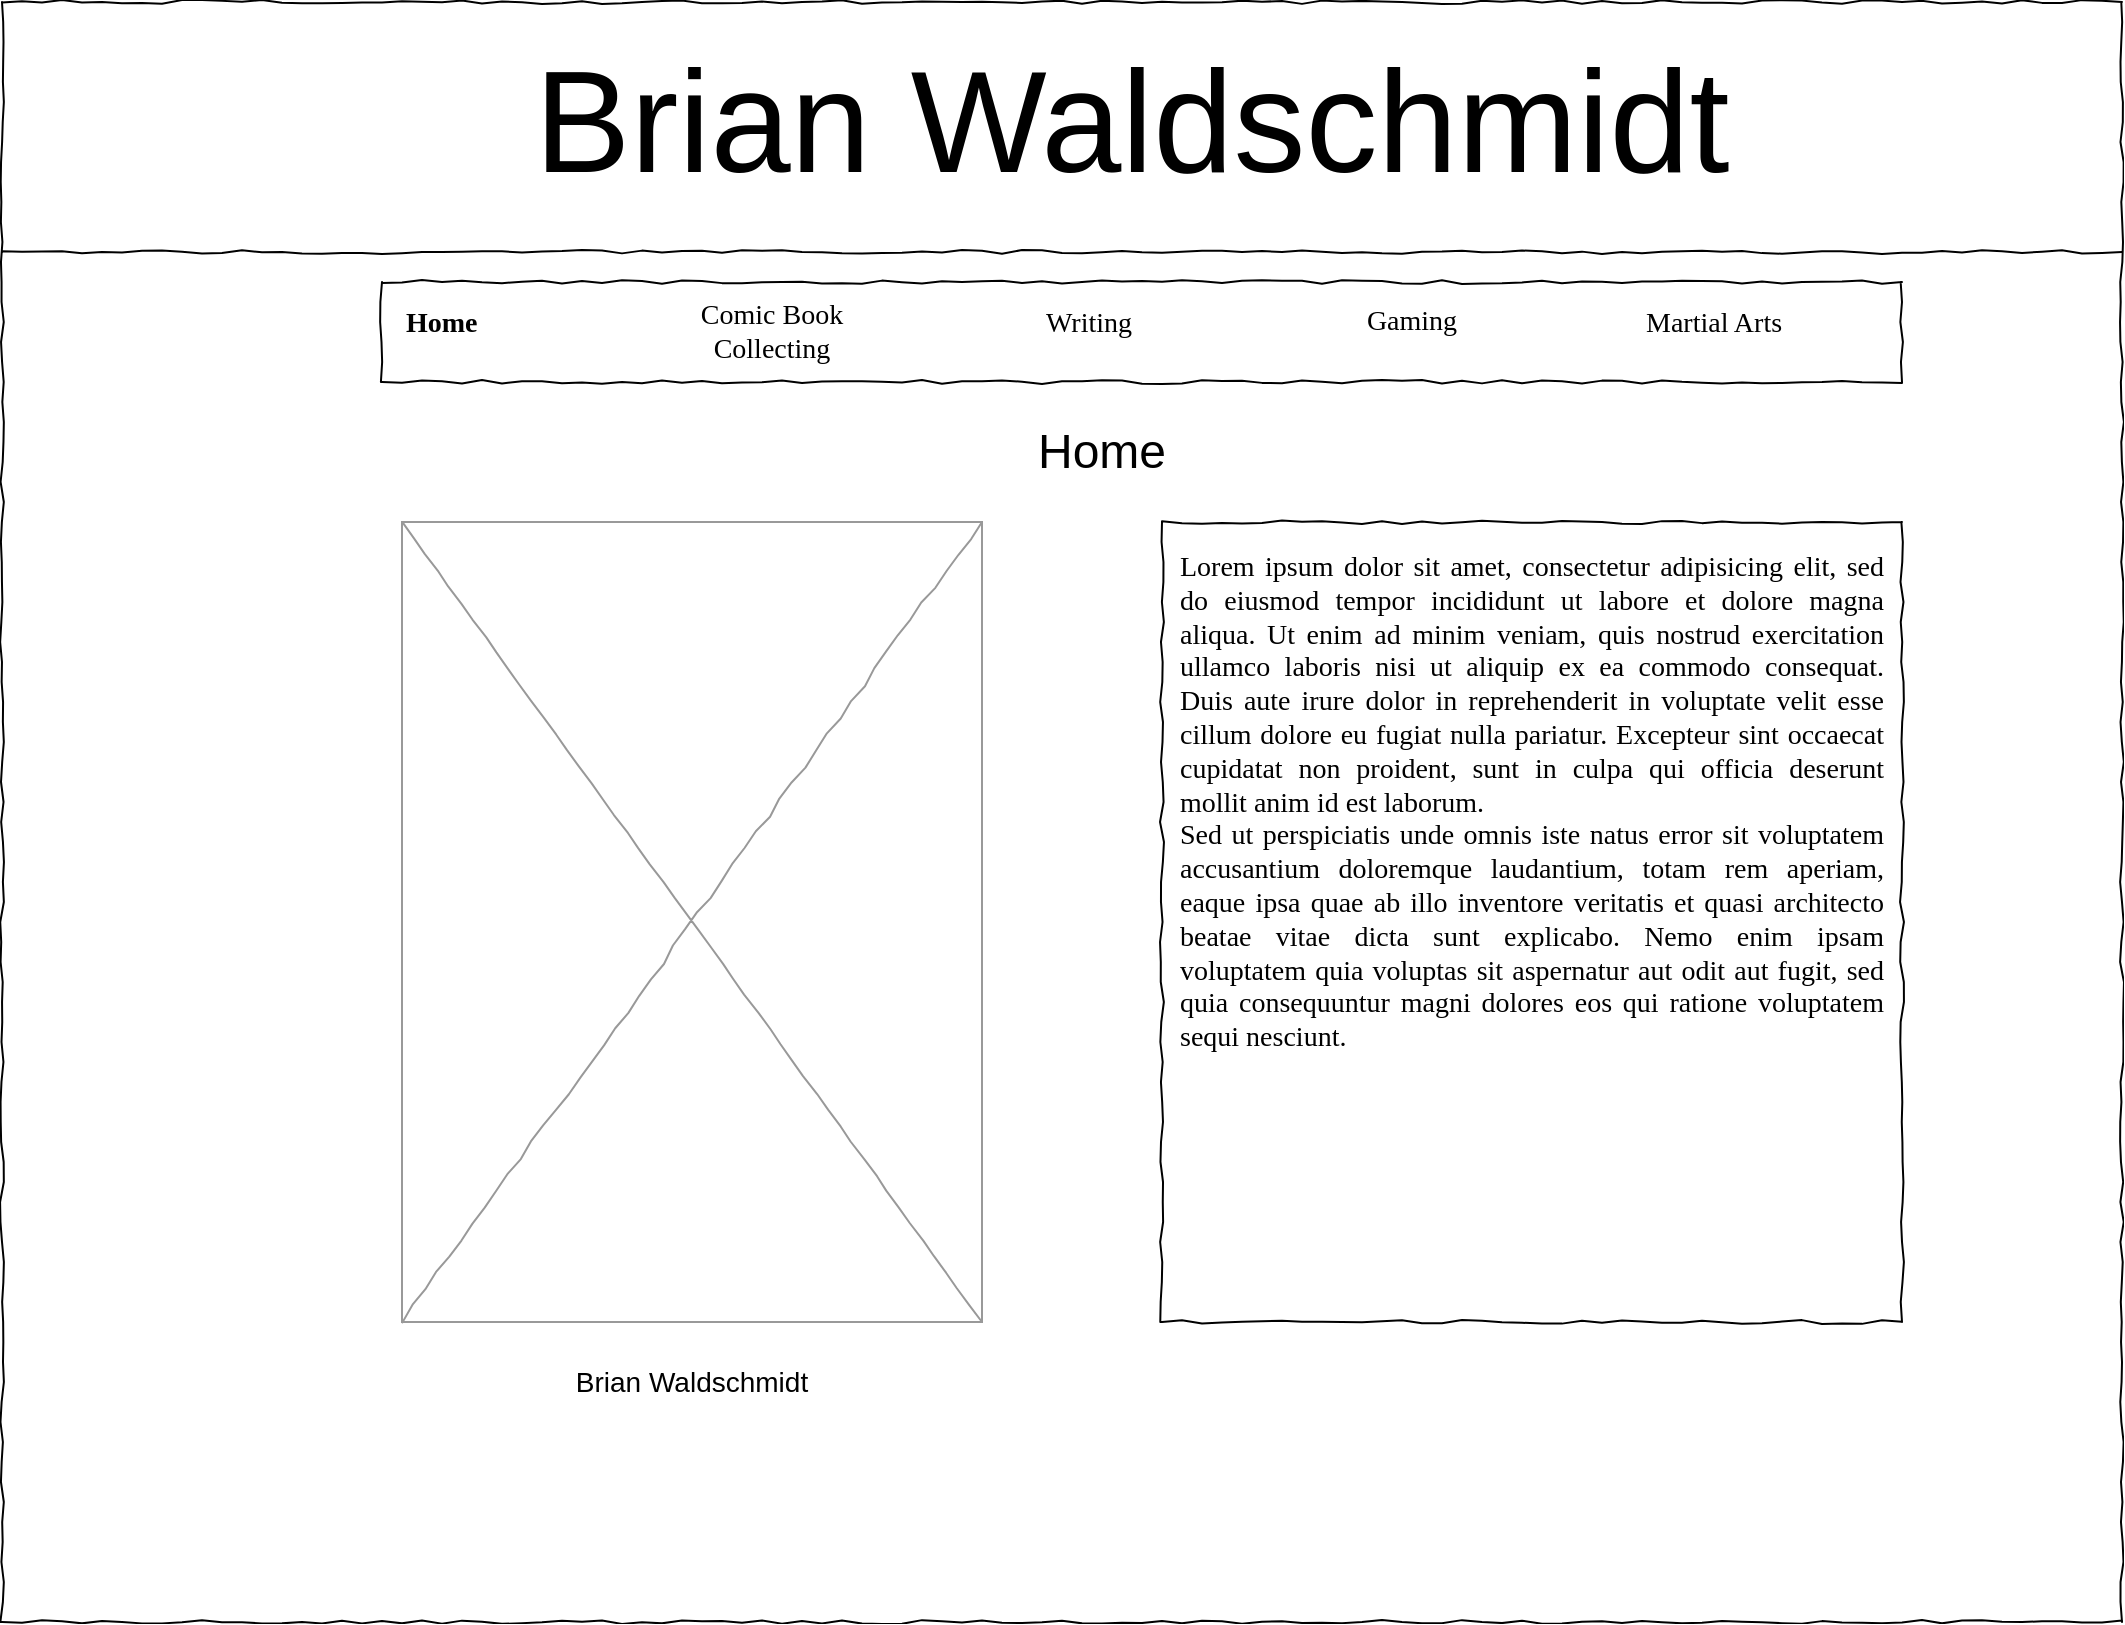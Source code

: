 <mxfile version="24.0.2" type="device" pages="5">
  <diagram name="Home" id="03018318-947c-dd8e-b7a3-06fadd420f32">
    <mxGraphModel dx="1647" dy="839" grid="1" gridSize="10" guides="1" tooltips="1" connect="1" arrows="1" fold="1" page="1" pageScale="1" pageWidth="1100" pageHeight="850" background="none" math="0" shadow="0">
      <root>
        <mxCell id="0" />
        <mxCell id="1" parent="0" />
        <mxCell id="677b7b8949515195-1" value="" style="whiteSpace=wrap;html=1;rounded=0;shadow=0;labelBackgroundColor=none;strokeColor=#000000;strokeWidth=1;fillColor=none;fontFamily=Verdana;fontSize=12;fontColor=#000000;align=center;comic=1;" parent="1" vertex="1">
          <mxGeometry x="20" y="20" width="1060" height="810" as="geometry" />
        </mxCell>
        <mxCell id="677b7b8949515195-9" value="" style="line;strokeWidth=1;html=1;rounded=0;shadow=0;labelBackgroundColor=none;fillColor=none;fontFamily=Verdana;fontSize=14;fontColor=#000000;align=center;comic=1;" parent="1" vertex="1">
          <mxGeometry x="20" y="140" width="1060" height="10" as="geometry" />
        </mxCell>
        <mxCell id="677b7b8949515195-10" value="" style="whiteSpace=wrap;html=1;rounded=0;shadow=0;labelBackgroundColor=none;strokeWidth=1;fillColor=none;fontFamily=Verdana;fontSize=12;align=center;comic=1;" parent="1" vertex="1">
          <mxGeometry x="210" y="160" width="760" height="50" as="geometry" />
        </mxCell>
        <mxCell id="677b7b8949515195-11" value="&lt;b&gt;Home&lt;/b&gt;" style="text;html=1;points=[];align=left;verticalAlign=top;spacingTop=-4;fontSize=14;fontFamily=Verdana" parent="1" vertex="1">
          <mxGeometry x="220" y="170" width="50" height="20" as="geometry" />
        </mxCell>
        <mxCell id="677b7b8949515195-12" value="Writing" style="text;html=1;points=[];align=left;verticalAlign=top;spacingTop=-4;fontSize=14;fontFamily=Verdana" parent="1" vertex="1">
          <mxGeometry x="540" y="170" width="60" height="20" as="geometry" />
        </mxCell>
        <mxCell id="677b7b8949515195-13" value="Martial Arts&lt;div&gt;&lt;br&gt;&lt;/div&gt;" style="text;html=1;points=[];align=left;verticalAlign=top;spacingTop=-4;fontSize=14;fontFamily=Verdana" parent="1" vertex="1">
          <mxGeometry x="840" y="170" width="90" height="20" as="geometry" />
        </mxCell>
        <mxCell id="677b7b8949515195-15" value="&lt;div style=&quot;text-align: justify; font-size: 14px;&quot;&gt;&lt;font style=&quot;font-size: 14px;&quot;&gt;Lorem ipsum dolor sit amet, consectetur adipisicing elit, sed do eiusmod tempor incididunt ut labore et dolore magna aliqua. Ut enim ad minim veniam, quis nostrud exercitation ullamco laboris nisi ut aliquip ex ea commodo consequat. Duis aute irure dolor in reprehenderit in voluptate velit esse cillum dolore eu fugiat nulla pariatur. Excepteur sint occaecat cupidatat non proident, sunt in culpa qui officia deserunt mollit anim id est laborum.&lt;/font&gt;&lt;/div&gt;&lt;div style=&quot;text-align: justify; font-size: 14px;&quot;&gt;&lt;font style=&quot;font-size: 14px;&quot;&gt;Sed ut perspiciatis unde omnis iste natus error sit voluptatem accusantium doloremque laudantium, totam rem aperiam, eaque ipsa quae ab illo inventore veritatis et quasi architecto beatae vitae dicta sunt explicabo. Nemo enim ipsam voluptatem quia voluptas sit aspernatur aut odit aut fugit, sed quia consequuntur magni dolores eos qui ratione voluptatem sequi nesciunt.&amp;nbsp;&lt;/font&gt;&lt;/div&gt;" style="whiteSpace=wrap;html=1;rounded=0;shadow=0;labelBackgroundColor=none;strokeWidth=1;fillColor=none;fontFamily=Verdana;fontSize=12;align=center;verticalAlign=top;spacing=10;comic=1;" parent="1" vertex="1">
          <mxGeometry x="600" y="280" width="370" height="400" as="geometry" />
        </mxCell>
        <mxCell id="677b7b8949515195-16" value="" style="verticalLabelPosition=bottom;shadow=0;dashed=0;align=center;html=1;verticalAlign=top;strokeWidth=1;shape=mxgraph.mockup.graphics.simpleIcon;strokeColor=#999999;rounded=0;labelBackgroundColor=none;fontFamily=Verdana;fontSize=14;fontColor=#000000;comic=1;" parent="1" vertex="1">
          <mxGeometry x="220" y="280" width="290" height="400" as="geometry" />
        </mxCell>
        <mxCell id="pyFr2UeMgyqTiAOaiK7u-1" value="&lt;font style=&quot;font-size: 72px;&quot;&gt;Brian Waldschmidt&lt;/font&gt;" style="text;strokeColor=none;align=center;fillColor=none;html=1;verticalAlign=middle;whiteSpace=wrap;rounded=0;" vertex="1" parent="1">
          <mxGeometry x="230" y="20" width="710" height="120" as="geometry" />
        </mxCell>
        <mxCell id="pyFr2UeMgyqTiAOaiK7u-2" value="&lt;font style=&quot;font-size: 14px;&quot; face=&quot;Verdana&quot;&gt;Comic Book Collecting&lt;/font&gt;" style="text;strokeColor=none;align=center;fillColor=none;html=1;verticalAlign=middle;whiteSpace=wrap;rounded=0;" vertex="1" parent="1">
          <mxGeometry x="360" y="160" width="90" height="50" as="geometry" />
        </mxCell>
        <mxCell id="pyFr2UeMgyqTiAOaiK7u-3" value="&lt;font style=&quot;font-size: 14px;&quot; face=&quot;Verdana&quot;&gt;Gaming&lt;/font&gt;" style="text;strokeColor=none;align=center;fillColor=none;html=1;verticalAlign=middle;whiteSpace=wrap;rounded=0;" vertex="1" parent="1">
          <mxGeometry x="690" y="165" width="70" height="30" as="geometry" />
        </mxCell>
        <mxCell id="pyFr2UeMgyqTiAOaiK7u-4" value="&lt;font style=&quot;font-size: 14px;&quot;&gt;Brian Waldschmidt&lt;/font&gt;" style="text;strokeColor=none;align=center;fillColor=none;html=1;verticalAlign=middle;whiteSpace=wrap;rounded=0;" vertex="1" parent="1">
          <mxGeometry x="290" y="690" width="150" height="40" as="geometry" />
        </mxCell>
        <mxCell id="pyFr2UeMgyqTiAOaiK7u-5" value="&lt;font style=&quot;font-size: 24px;&quot;&gt;Home&lt;/font&gt;" style="text;strokeColor=none;align=center;fillColor=none;html=1;verticalAlign=middle;whiteSpace=wrap;rounded=0;" vertex="1" parent="1">
          <mxGeometry x="530" y="220" width="80" height="50" as="geometry" />
        </mxCell>
      </root>
    </mxGraphModel>
  </diagram>
  <diagram name="Comic Book Collecting" id="ad4dRYyMAiufYhopI2sX">
    <mxGraphModel dx="1647" dy="839" grid="1" gridSize="10" guides="1" tooltips="1" connect="1" arrows="1" fold="1" page="1" pageScale="1" pageWidth="1100" pageHeight="850" background="none" math="0" shadow="0">
      <root>
        <mxCell id="40k8S1abNJBGJsDosZKE-0" />
        <mxCell id="40k8S1abNJBGJsDosZKE-1" parent="40k8S1abNJBGJsDosZKE-0" />
        <mxCell id="40k8S1abNJBGJsDosZKE-2" value="" style="whiteSpace=wrap;html=1;rounded=0;shadow=0;labelBackgroundColor=none;strokeColor=#000000;strokeWidth=1;fillColor=none;fontFamily=Verdana;fontSize=12;fontColor=#000000;align=center;comic=1;" vertex="1" parent="40k8S1abNJBGJsDosZKE-1">
          <mxGeometry x="20" y="20" width="1060" height="830" as="geometry" />
        </mxCell>
        <mxCell id="40k8S1abNJBGJsDosZKE-3" value="" style="line;strokeWidth=1;html=1;rounded=0;shadow=0;labelBackgroundColor=none;fillColor=none;fontFamily=Verdana;fontSize=14;fontColor=#000000;align=center;comic=1;" vertex="1" parent="40k8S1abNJBGJsDosZKE-1">
          <mxGeometry x="20" y="140" width="1060" height="10" as="geometry" />
        </mxCell>
        <mxCell id="40k8S1abNJBGJsDosZKE-4" value="" style="whiteSpace=wrap;html=1;rounded=0;shadow=0;labelBackgroundColor=none;strokeWidth=1;fillColor=none;fontFamily=Verdana;fontSize=12;align=center;comic=1;" vertex="1" parent="40k8S1abNJBGJsDosZKE-1">
          <mxGeometry x="210" y="160" width="760" height="50" as="geometry" />
        </mxCell>
        <mxCell id="40k8S1abNJBGJsDosZKE-5" value="Home" style="text;html=1;points=[];align=left;verticalAlign=top;spacingTop=-4;fontSize=14;fontFamily=Verdana" vertex="1" parent="40k8S1abNJBGJsDosZKE-1">
          <mxGeometry x="220" y="170" width="50" height="20" as="geometry" />
        </mxCell>
        <mxCell id="40k8S1abNJBGJsDosZKE-6" value="Writing" style="text;html=1;points=[];align=left;verticalAlign=top;spacingTop=-4;fontSize=14;fontFamily=Verdana" vertex="1" parent="40k8S1abNJBGJsDosZKE-1">
          <mxGeometry x="540" y="170" width="60" height="20" as="geometry" />
        </mxCell>
        <mxCell id="40k8S1abNJBGJsDosZKE-7" value="Martial Arts&lt;div&gt;&lt;br&gt;&lt;/div&gt;" style="text;html=1;points=[];align=left;verticalAlign=top;spacingTop=-4;fontSize=14;fontFamily=Verdana" vertex="1" parent="40k8S1abNJBGJsDosZKE-1">
          <mxGeometry x="840" y="170" width="90" height="20" as="geometry" />
        </mxCell>
        <mxCell id="40k8S1abNJBGJsDosZKE-10" value="&lt;font style=&quot;font-size: 72px;&quot;&gt;Brian Waldschmidt&lt;/font&gt;" style="text;strokeColor=none;align=center;fillColor=none;html=1;verticalAlign=middle;whiteSpace=wrap;rounded=0;" vertex="1" parent="40k8S1abNJBGJsDosZKE-1">
          <mxGeometry x="230" y="20" width="710" height="120" as="geometry" />
        </mxCell>
        <mxCell id="40k8S1abNJBGJsDosZKE-11" value="&lt;font style=&quot;font-size: 14px;&quot; face=&quot;Verdana&quot;&gt;&lt;b&gt;Comic Book Collecting&lt;/b&gt;&lt;/font&gt;" style="text;strokeColor=none;align=center;fillColor=none;html=1;verticalAlign=middle;whiteSpace=wrap;rounded=0;" vertex="1" parent="40k8S1abNJBGJsDosZKE-1">
          <mxGeometry x="350" y="160" width="120" height="50" as="geometry" />
        </mxCell>
        <mxCell id="40k8S1abNJBGJsDosZKE-12" value="&lt;font style=&quot;font-size: 14px;&quot; face=&quot;Verdana&quot;&gt;Gaming&lt;/font&gt;" style="text;strokeColor=none;align=center;fillColor=none;html=1;verticalAlign=middle;whiteSpace=wrap;rounded=0;" vertex="1" parent="40k8S1abNJBGJsDosZKE-1">
          <mxGeometry x="690" y="165" width="70" height="30" as="geometry" />
        </mxCell>
        <mxCell id="40k8S1abNJBGJsDosZKE-14" value="&lt;font style=&quot;font-size: 24px;&quot;&gt;Comic Book Collecting&lt;/font&gt;" style="text;strokeColor=none;align=center;fillColor=none;html=1;verticalAlign=middle;whiteSpace=wrap;rounded=0;" vertex="1" parent="40k8S1abNJBGJsDosZKE-1">
          <mxGeometry x="450" y="220" width="280" height="50" as="geometry" />
        </mxCell>
        <mxCell id="MWcLWMp6DiiHKgKiS6Qi-0" value="" style="verticalLabelPosition=bottom;shadow=0;dashed=0;align=center;html=1;verticalAlign=top;strokeWidth=1;shape=mxgraph.mockup.graphics.simpleIcon;strokeColor=#999999;rounded=0;labelBackgroundColor=none;fontFamily=Verdana;fontSize=14;fontColor=#000000;comic=1;" vertex="1" parent="40k8S1abNJBGJsDosZKE-1">
          <mxGeometry x="220" y="650" width="335" height="185" as="geometry" />
        </mxCell>
        <mxCell id="MWcLWMp6DiiHKgKiS6Qi-1" value="" style="verticalLabelPosition=bottom;shadow=0;dashed=0;align=center;html=1;verticalAlign=top;strokeWidth=1;shape=mxgraph.mockup.graphics.simpleIcon;strokeColor=#999999;rounded=0;labelBackgroundColor=none;fontFamily=Verdana;fontSize=14;fontColor=#000000;comic=1;" vertex="1" parent="40k8S1abNJBGJsDosZKE-1">
          <mxGeometry x="635" y="460" width="335" height="185" as="geometry" />
        </mxCell>
        <mxCell id="MWcLWMp6DiiHKgKiS6Qi-2" value="" style="verticalLabelPosition=bottom;shadow=0;dashed=0;align=center;html=1;verticalAlign=top;strokeWidth=1;shape=mxgraph.mockup.graphics.simpleIcon;strokeColor=#999999;rounded=0;labelBackgroundColor=none;fontFamily=Verdana;fontSize=14;fontColor=#000000;comic=1;" vertex="1" parent="40k8S1abNJBGJsDosZKE-1">
          <mxGeometry x="220" y="270" width="335" height="185" as="geometry" />
        </mxCell>
        <mxCell id="izlfNfdJG_3G9Pno8Wa8-2" value="Lorem ipsum dolor sit amet, consectetur adipisicing elit, sed do eiusmod tempor incididunt ut labore et dolore magna aliqua. Ut enim ad minim veniam, quis nostrud exercitation ullamco laboris nisi ut aliquip ex ea commodo consequat. Duis aute irure dolor in reprehenderit in voluptate velit esse cillum dolore eu fugiat nulla pariatur. Excepteur sint occaecat cupidatat non proident, sunt in culpa qui officia deserunt mollit anim id est laborum.&lt;br&gt;Sed ut perspiciatis unde omnis iste natus error sit voluptatem accusantium doloremque laudantium, totam rem aperiam, eaque ipsa quae ab illo inventore veritatis et quasi architecto beatae vitae dicta sunt explicabo. Nemo enim ipsam voluptatem quia voluptas sit aspernatur aut odit aut fugit, sed quia consequuntur magni dolores eos qui ratione voluptatem sequi&amp;nbsp;" style="text;spacingTop=-5;whiteSpace=wrap;html=1;align=left;fontSize=12;fontFamily=Helvetica;fillColor=none;strokeColor=none;" vertex="1" parent="40k8S1abNJBGJsDosZKE-1">
          <mxGeometry x="582.5" y="270" width="405" height="175" as="geometry" />
        </mxCell>
        <mxCell id="vDQtRkdWx00R-bYCuXyh-0" value="Lorem ipsum dolor sit amet, consectetur adipisicing elit, sed do eiusmod tempor incididunt ut labore et dolore magna aliqua. Ut enim ad minim veniam, quis nostrud exercitation ullamco laboris nisi ut aliquip ex ea commodo consequat. Duis aute irure dolor in reprehenderit in voluptate velit esse cillum dolore eu fugiat nulla pariatur. Excepteur sint occaecat cupidatat non proident, sunt in culpa qui officia deserunt mollit anim id est laborum.&lt;br&gt;Sed ut perspiciatis unde omnis iste natus error sit voluptatem accusantium doloremque laudantium, totam rem aperiam, eaque ipsa quae ab illo inventore veritatis et quasi architecto beatae vitae dicta sunt explicabo. Nemo enim ipsam voluptatem quia voluptas sit aspernatur aut odit aut fugit, sed quia consequuntur magni dolores eos qui ratione voluptatem sequi&amp;nbsp;" style="text;spacingTop=-5;whiteSpace=wrap;html=1;align=left;fontSize=12;fontFamily=Helvetica;fillColor=none;strokeColor=none;" vertex="1" parent="40k8S1abNJBGJsDosZKE-1">
          <mxGeometry x="582.5" y="655" width="405" height="175" as="geometry" />
        </mxCell>
        <mxCell id="vDQtRkdWx00R-bYCuXyh-1" value="Lorem ipsum dolor sit amet, consectetur adipisicing elit, sed do eiusmod tempor incididunt ut labore et dolore magna aliqua. Ut enim ad minim veniam, quis nostrud exercitation ullamco laboris nisi ut aliquip ex ea commodo consequat. Duis aute irure dolor in reprehenderit in voluptate velit esse cillum dolore eu fugiat nulla pariatur. Excepteur sint occaecat cupidatat non proident, sunt in culpa qui officia deserunt mollit anim id est laborum.&lt;br&gt;Sed ut perspiciatis unde omnis iste natus error sit voluptatem accusantium doloremque laudantium, totam rem aperiam, eaque ipsa quae ab illo inventore veritatis et quasi architecto beatae vitae dicta sunt explicabo. Nemo enim ipsam voluptatem quia voluptas sit aspernatur aut odit aut fugit, sed quia consequuntur magni dolores eos qui ratione voluptatem sequi&amp;nbsp;" style="text;spacingTop=-5;whiteSpace=wrap;html=1;align=left;fontSize=12;fontFamily=Helvetica;fillColor=none;strokeColor=none;" vertex="1" parent="40k8S1abNJBGJsDosZKE-1">
          <mxGeometry x="220" y="460" width="405" height="175" as="geometry" />
        </mxCell>
      </root>
    </mxGraphModel>
  </diagram>
  <diagram name="Writing" id="x83EzTUUtWckwJGLOEuo">
    <mxGraphModel dx="1647" dy="839" grid="1" gridSize="10" guides="1" tooltips="1" connect="1" arrows="1" fold="1" page="1" pageScale="1" pageWidth="1100" pageHeight="850" background="none" math="0" shadow="0">
      <root>
        <mxCell id="Zy4aOvu0js69eLm8PPWO-0" />
        <mxCell id="Zy4aOvu0js69eLm8PPWO-1" parent="Zy4aOvu0js69eLm8PPWO-0" />
        <mxCell id="Zy4aOvu0js69eLm8PPWO-2" value="" style="whiteSpace=wrap;html=1;rounded=0;shadow=0;labelBackgroundColor=none;strokeColor=#000000;strokeWidth=1;fillColor=none;fontFamily=Verdana;fontSize=12;fontColor=#000000;align=center;comic=1;" vertex="1" parent="Zy4aOvu0js69eLm8PPWO-1">
          <mxGeometry x="20" y="20" width="1060" height="760" as="geometry" />
        </mxCell>
        <mxCell id="Zy4aOvu0js69eLm8PPWO-3" value="" style="line;strokeWidth=1;html=1;rounded=0;shadow=0;labelBackgroundColor=none;fillColor=none;fontFamily=Verdana;fontSize=14;fontColor=#000000;align=center;comic=1;" vertex="1" parent="Zy4aOvu0js69eLm8PPWO-1">
          <mxGeometry x="20" y="140" width="1060" height="10" as="geometry" />
        </mxCell>
        <mxCell id="Zy4aOvu0js69eLm8PPWO-4" value="" style="whiteSpace=wrap;html=1;rounded=0;shadow=0;labelBackgroundColor=none;strokeWidth=1;fillColor=none;fontFamily=Verdana;fontSize=12;align=center;comic=1;" vertex="1" parent="Zy4aOvu0js69eLm8PPWO-1">
          <mxGeometry x="210" y="160" width="760" height="50" as="geometry" />
        </mxCell>
        <mxCell id="Zy4aOvu0js69eLm8PPWO-5" value="Home" style="text;html=1;points=[];align=left;verticalAlign=top;spacingTop=-4;fontSize=14;fontFamily=Verdana" vertex="1" parent="Zy4aOvu0js69eLm8PPWO-1">
          <mxGeometry x="220" y="170" width="50" height="20" as="geometry" />
        </mxCell>
        <mxCell id="Zy4aOvu0js69eLm8PPWO-6" value="&lt;b&gt;Writing&lt;/b&gt;" style="text;html=1;points=[];align=left;verticalAlign=top;spacingTop=-4;fontSize=14;fontFamily=Verdana" vertex="1" parent="Zy4aOvu0js69eLm8PPWO-1">
          <mxGeometry x="540" y="170" width="60" height="20" as="geometry" />
        </mxCell>
        <mxCell id="Zy4aOvu0js69eLm8PPWO-7" value="Martial Arts&lt;div&gt;&lt;br&gt;&lt;/div&gt;" style="text;html=1;points=[];align=left;verticalAlign=top;spacingTop=-4;fontSize=14;fontFamily=Verdana" vertex="1" parent="Zy4aOvu0js69eLm8PPWO-1">
          <mxGeometry x="840" y="170" width="90" height="20" as="geometry" />
        </mxCell>
        <mxCell id="Zy4aOvu0js69eLm8PPWO-9" value="" style="verticalLabelPosition=bottom;shadow=0;dashed=0;align=center;html=1;verticalAlign=top;strokeWidth=1;shape=mxgraph.mockup.graphics.simpleIcon;strokeColor=#999999;rounded=0;labelBackgroundColor=none;fontFamily=Verdana;fontSize=14;fontColor=#000000;comic=1;" vertex="1" parent="Zy4aOvu0js69eLm8PPWO-1">
          <mxGeometry x="30" y="280" width="330" height="220" as="geometry" />
        </mxCell>
        <mxCell id="Zy4aOvu0js69eLm8PPWO-10" value="&lt;font style=&quot;font-size: 72px;&quot;&gt;Brian Waldschmidt&lt;/font&gt;" style="text;strokeColor=none;align=center;fillColor=none;html=1;verticalAlign=middle;whiteSpace=wrap;rounded=0;" vertex="1" parent="Zy4aOvu0js69eLm8PPWO-1">
          <mxGeometry x="230" y="20" width="710" height="120" as="geometry" />
        </mxCell>
        <mxCell id="Zy4aOvu0js69eLm8PPWO-11" value="&lt;font style=&quot;font-size: 14px;&quot; face=&quot;Verdana&quot;&gt;Comic Book Collecting&lt;/font&gt;" style="text;strokeColor=none;align=center;fillColor=none;html=1;verticalAlign=middle;whiteSpace=wrap;rounded=0;" vertex="1" parent="Zy4aOvu0js69eLm8PPWO-1">
          <mxGeometry x="360" y="160" width="90" height="50" as="geometry" />
        </mxCell>
        <mxCell id="Zy4aOvu0js69eLm8PPWO-12" value="&lt;font style=&quot;font-size: 14px;&quot; face=&quot;Verdana&quot;&gt;Gaming&lt;/font&gt;" style="text;strokeColor=none;align=center;fillColor=none;html=1;verticalAlign=middle;whiteSpace=wrap;rounded=0;" vertex="1" parent="Zy4aOvu0js69eLm8PPWO-1">
          <mxGeometry x="690" y="165" width="70" height="30" as="geometry" />
        </mxCell>
        <mxCell id="Zy4aOvu0js69eLm8PPWO-14" value="&lt;font style=&quot;font-size: 24px;&quot;&gt;Writing&lt;/font&gt;" style="text;strokeColor=none;align=center;fillColor=none;html=1;verticalAlign=middle;whiteSpace=wrap;rounded=0;" vertex="1" parent="Zy4aOvu0js69eLm8PPWO-1">
          <mxGeometry x="530" y="220" width="80" height="50" as="geometry" />
        </mxCell>
        <mxCell id="RTPmF_sTouclVD4SNYOM-0" value="" style="verticalLabelPosition=bottom;shadow=0;dashed=0;align=center;html=1;verticalAlign=top;strokeWidth=1;shape=mxgraph.mockup.graphics.simpleIcon;strokeColor=#999999;rounded=0;labelBackgroundColor=none;fontFamily=Verdana;fontSize=14;fontColor=#000000;comic=1;" vertex="1" parent="Zy4aOvu0js69eLm8PPWO-1">
          <mxGeometry x="385" y="280" width="330" height="220" as="geometry" />
        </mxCell>
        <mxCell id="RTPmF_sTouclVD4SNYOM-1" value="" style="verticalLabelPosition=bottom;shadow=0;dashed=0;align=center;html=1;verticalAlign=top;strokeWidth=1;shape=mxgraph.mockup.graphics.simpleIcon;strokeColor=#999999;rounded=0;labelBackgroundColor=none;fontFamily=Verdana;fontSize=14;fontColor=#000000;comic=1;" vertex="1" parent="Zy4aOvu0js69eLm8PPWO-1">
          <mxGeometry x="740" y="280" width="330" height="220" as="geometry" />
        </mxCell>
        <mxCell id="RTPmF_sTouclVD4SNYOM-2" value="Lorem ipsum dolor sit amet, consectetur adipisicing elit, sed do eiusmod tempor incididunt ut labore et dolore magna aliqua. Ut enim ad minim veniam, quis nostrud exercitation ullamco laboris nisi ut aliquip ex ea commodo consequat. Duis aute irure dolor in reprehenderit in voluptate velit esse cillum dolore eu fugiat nulla pariatur. Excepteur sint occaecat cupidatat non proident, sunt in culpa qui officia deserunt mollit anim id est laborum.&lt;br&gt;Sed ut perspiciatis unde omnis iste natus error sit voluptatem accusantium doloremque laudantium, totam rem aperiam, eaque ipsa quae ab illo inventore veritatis et quasi architecto beatae vitae dicta sunt explicabo. Nemo enim ipsam voluptatem quia voluptas sit aspernatur aut odit aut fugit, sed quia consequuntur magni dolores eos qui ratione voluptatem sequi nesciunt. Neque porro quisquam est, qui dolorem ipsum quia dolor sit amet, consectetur, adipisci velit, sed quia non numquam eius modi tempora incidunt ut&amp;nbsp;" style="text;spacingTop=-5;whiteSpace=wrap;html=1;align=left;fontSize=12;fontFamily=Helvetica;fillColor=none;strokeColor=none;" vertex="1" parent="Zy4aOvu0js69eLm8PPWO-1">
          <mxGeometry x="30" y="520" width="330" height="250" as="geometry" />
        </mxCell>
        <mxCell id="RTPmF_sTouclVD4SNYOM-3" value="Lorem ipsum dolor sit amet, consectetur adipisicing elit, sed do eiusmod tempor incididunt ut labore et dolore magna aliqua. Ut enim ad minim veniam, quis nostrud exercitation ullamco laboris nisi ut aliquip ex ea commodo consequat. Duis aute irure dolor in reprehenderit in voluptate velit esse cillum dolore eu fugiat nulla pariatur. Excepteur sint occaecat cupidatat non proident, sunt in culpa qui officia deserunt mollit anim id est laborum.&lt;br&gt;Sed ut perspiciatis unde omnis iste natus error sit voluptatem accusantium doloremque laudantium, totam rem aperiam, eaque ipsa quae ab illo inventore veritatis et quasi architecto beatae vitae dicta sunt explicabo. Nemo enim ipsam voluptatem quia voluptas sit aspernatur aut odit aut fugit, sed quia consequuntur magni dolores eos qui ratione voluptatem sequi nesciunt. Neque porro quisquam est, qui dolorem ipsum quia dolor sit amet, consectetur, adipisci velit, sed quia non numquam eius modi tempora incidunt ut&amp;nbsp;" style="text;spacingTop=-5;whiteSpace=wrap;html=1;align=left;fontSize=12;fontFamily=Helvetica;fillColor=none;strokeColor=none;" vertex="1" parent="Zy4aOvu0js69eLm8PPWO-1">
          <mxGeometry x="740" y="520" width="330" height="250" as="geometry" />
        </mxCell>
        <mxCell id="RTPmF_sTouclVD4SNYOM-4" value="Lorem ipsum dolor sit amet, consectetur adipisicing elit, sed do eiusmod tempor incididunt ut labore et dolore magna aliqua. Ut enim ad minim veniam, quis nostrud exercitation ullamco laboris nisi ut aliquip ex ea commodo consequat. Duis aute irure dolor in reprehenderit in voluptate velit esse cillum dolore eu fugiat nulla pariatur. Excepteur sint occaecat cupidatat non proident, sunt in culpa qui officia deserunt mollit anim id est laborum.&lt;br&gt;Sed ut perspiciatis unde omnis iste natus error sit voluptatem accusantium doloremque laudantium, totam rem aperiam, eaque ipsa quae ab illo inventore veritatis et quasi architecto beatae vitae dicta sunt explicabo. Nemo enim ipsam voluptatem quia voluptas sit aspernatur aut odit aut fugit, sed quia consequuntur magni dolores eos qui ratione voluptatem sequi nesciunt. Neque porro quisquam est, qui dolorem ipsum quia dolor sit amet, consectetur, adipisci velit, sed quia non numquam eius modi tempora incidunt ut&amp;nbsp;" style="text;spacingTop=-5;whiteSpace=wrap;html=1;align=left;fontSize=12;fontFamily=Helvetica;fillColor=none;strokeColor=none;" vertex="1" parent="Zy4aOvu0js69eLm8PPWO-1">
          <mxGeometry x="385" y="520" width="330" height="250" as="geometry" />
        </mxCell>
      </root>
    </mxGraphModel>
  </diagram>
  <diagram name="Gaming" id="mzf1WFtaYZ7Ea3EeUUmz">
    <mxGraphModel dx="1647" dy="839" grid="1" gridSize="10" guides="1" tooltips="1" connect="1" arrows="1" fold="1" page="1" pageScale="1" pageWidth="1100" pageHeight="850" background="none" math="0" shadow="0">
      <root>
        <mxCell id="30la5d3YRaMY5dgms59u-0" />
        <mxCell id="30la5d3YRaMY5dgms59u-1" parent="30la5d3YRaMY5dgms59u-0" />
        <mxCell id="30la5d3YRaMY5dgms59u-2" value="" style="whiteSpace=wrap;html=1;rounded=0;shadow=0;labelBackgroundColor=none;strokeColor=#000000;strokeWidth=1;fillColor=none;fontFamily=Verdana;fontSize=12;fontColor=#000000;align=center;comic=1;" vertex="1" parent="30la5d3YRaMY5dgms59u-1">
          <mxGeometry x="20" y="20" width="1060" height="820" as="geometry" />
        </mxCell>
        <mxCell id="30la5d3YRaMY5dgms59u-3" value="" style="line;strokeWidth=1;html=1;rounded=0;shadow=0;labelBackgroundColor=none;fillColor=none;fontFamily=Verdana;fontSize=14;fontColor=#000000;align=center;comic=1;" vertex="1" parent="30la5d3YRaMY5dgms59u-1">
          <mxGeometry x="20" y="140" width="1060" height="10" as="geometry" />
        </mxCell>
        <mxCell id="30la5d3YRaMY5dgms59u-4" value="" style="whiteSpace=wrap;html=1;rounded=0;shadow=0;labelBackgroundColor=none;strokeWidth=1;fillColor=none;fontFamily=Verdana;fontSize=12;align=center;comic=1;" vertex="1" parent="30la5d3YRaMY5dgms59u-1">
          <mxGeometry x="210" y="160" width="760" height="50" as="geometry" />
        </mxCell>
        <mxCell id="30la5d3YRaMY5dgms59u-5" value="Home" style="text;html=1;points=[];align=left;verticalAlign=top;spacingTop=-4;fontSize=14;fontFamily=Verdana" vertex="1" parent="30la5d3YRaMY5dgms59u-1">
          <mxGeometry x="220" y="170" width="50" height="20" as="geometry" />
        </mxCell>
        <mxCell id="30la5d3YRaMY5dgms59u-6" value="Writing" style="text;html=1;points=[];align=left;verticalAlign=top;spacingTop=-4;fontSize=14;fontFamily=Verdana" vertex="1" parent="30la5d3YRaMY5dgms59u-1">
          <mxGeometry x="540" y="170" width="60" height="20" as="geometry" />
        </mxCell>
        <mxCell id="30la5d3YRaMY5dgms59u-7" value="Martial Arts&lt;div&gt;&lt;br&gt;&lt;/div&gt;" style="text;html=1;points=[];align=left;verticalAlign=top;spacingTop=-4;fontSize=14;fontFamily=Verdana" vertex="1" parent="30la5d3YRaMY5dgms59u-1">
          <mxGeometry x="840" y="170" width="90" height="20" as="geometry" />
        </mxCell>
        <mxCell id="30la5d3YRaMY5dgms59u-10" value="&lt;font style=&quot;font-size: 72px;&quot;&gt;Brian Waldschmidt&lt;/font&gt;" style="text;strokeColor=none;align=center;fillColor=none;html=1;verticalAlign=middle;whiteSpace=wrap;rounded=0;" vertex="1" parent="30la5d3YRaMY5dgms59u-1">
          <mxGeometry x="230" y="20" width="710" height="120" as="geometry" />
        </mxCell>
        <mxCell id="30la5d3YRaMY5dgms59u-11" value="&lt;font style=&quot;font-size: 14px;&quot; face=&quot;Verdana&quot;&gt;Comic Book Collecting&lt;/font&gt;" style="text;strokeColor=none;align=center;fillColor=none;html=1;verticalAlign=middle;whiteSpace=wrap;rounded=0;" vertex="1" parent="30la5d3YRaMY5dgms59u-1">
          <mxGeometry x="360" y="160" width="90" height="50" as="geometry" />
        </mxCell>
        <mxCell id="30la5d3YRaMY5dgms59u-12" value="&lt;font style=&quot;font-size: 14px;&quot; face=&quot;Verdana&quot;&gt;&lt;b&gt;Gaming&lt;/b&gt;&lt;/font&gt;" style="text;strokeColor=none;align=center;fillColor=none;html=1;verticalAlign=middle;whiteSpace=wrap;rounded=0;" vertex="1" parent="30la5d3YRaMY5dgms59u-1">
          <mxGeometry x="690" y="165" width="70" height="30" as="geometry" />
        </mxCell>
        <mxCell id="30la5d3YRaMY5dgms59u-14" value="&lt;font style=&quot;font-size: 24px;&quot;&gt;Gaming&lt;/font&gt;" style="text;strokeColor=none;align=center;fillColor=none;html=1;verticalAlign=middle;whiteSpace=wrap;rounded=0;" vertex="1" parent="30la5d3YRaMY5dgms59u-1">
          <mxGeometry x="550" y="215" width="100" height="50" as="geometry" />
        </mxCell>
        <mxCell id="XbV6MxIv0JHqeco-IGyd-2" value="" style="verticalLabelPosition=bottom;shadow=0;dashed=0;align=center;html=1;verticalAlign=top;strokeWidth=1;shape=mxgraph.mockup.graphics.simpleIcon;strokeColor=#999999;rounded=0;labelBackgroundColor=none;fontFamily=Verdana;fontSize=14;fontColor=#000000;comic=1;" vertex="1" parent="30la5d3YRaMY5dgms59u-1">
          <mxGeometry x="635" y="265" width="335" height="185" as="geometry" />
        </mxCell>
        <mxCell id="uQ2YYndqDO_hj3KzRQlj-0" value="" style="verticalLabelPosition=bottom;shadow=0;dashed=0;align=center;html=1;verticalAlign=top;strokeWidth=1;shape=mxgraph.mockup.graphics.simpleIcon;strokeColor=#999999;rounded=0;labelBackgroundColor=none;fontFamily=Verdana;fontSize=14;fontColor=#000000;comic=1;" vertex="1" parent="30la5d3YRaMY5dgms59u-1">
          <mxGeometry x="635" y="645" width="335" height="185" as="geometry" />
        </mxCell>
        <mxCell id="uQ2YYndqDO_hj3KzRQlj-1" value="" style="verticalLabelPosition=bottom;shadow=0;dashed=0;align=center;html=1;verticalAlign=top;strokeWidth=1;shape=mxgraph.mockup.graphics.simpleIcon;strokeColor=#999999;rounded=0;labelBackgroundColor=none;fontFamily=Verdana;fontSize=14;fontColor=#000000;comic=1;" vertex="1" parent="30la5d3YRaMY5dgms59u-1">
          <mxGeometry x="215" y="450" width="335" height="185" as="geometry" />
        </mxCell>
        <mxCell id="1EqRp_IMyypwSUhW_8Ue-0" value="Lorem ipsum dolor sit amet, consectetur adipisicing elit, sed do eiusmod tempor incididunt ut labore et dolore magna aliqua. Ut enim ad minim veniam, quis nostrud exercitation ullamco laboris nisi ut aliquip ex ea commodo consequat. Duis aute irure dolor in reprehenderit in voluptate velit esse cillum dolore eu fugiat nulla pariatur. Excepteur sint occaecat cupidatat non proident, sunt in culpa qui officia deserunt mollit anim id est laborum.&lt;br&gt;Sed ut perspiciatis unde omnis iste natus error sit voluptatem accusantium doloremque laudantium, totam rem aperiam, eaque ipsa quae ab illo inventore veritatis et quasi architecto beatae vitae dicta sunt explicabo. Nemo enim ipsam voluptatem quia voluptas sit aspernatur aut odit aut fugit, sed quia consequuntur magni dolores eos qui ratione voluptatem sequi&amp;nbsp;" style="text;spacingTop=-5;whiteSpace=wrap;html=1;align=left;fontSize=12;fontFamily=Helvetica;fillColor=none;strokeColor=none;" vertex="1" parent="30la5d3YRaMY5dgms59u-1">
          <mxGeometry x="210" y="650" width="405" height="175" as="geometry" />
        </mxCell>
        <mxCell id="1EqRp_IMyypwSUhW_8Ue-1" value="Lorem ipsum dolor sit amet, consectetur adipisicing elit, sed do eiusmod tempor incididunt ut labore et dolore magna aliqua. Ut enim ad minim veniam, quis nostrud exercitation ullamco laboris nisi ut aliquip ex ea commodo consequat. Duis aute irure dolor in reprehenderit in voluptate velit esse cillum dolore eu fugiat nulla pariatur. Excepteur sint occaecat cupidatat non proident, sunt in culpa qui officia deserunt mollit anim id est laborum.&lt;br&gt;Sed ut perspiciatis unde omnis iste natus error sit voluptatem accusantium doloremque laudantium, totam rem aperiam, eaque ipsa quae ab illo inventore veritatis et quasi architecto beatae vitae dicta sunt explicabo. Nemo enim ipsam voluptatem quia voluptas sit aspernatur aut odit aut fugit, sed quia consequuntur magni dolores eos qui ratione voluptatem sequi&amp;nbsp;" style="text;spacingTop=-5;whiteSpace=wrap;html=1;align=left;fontSize=12;fontFamily=Helvetica;fillColor=none;strokeColor=none;" vertex="1" parent="30la5d3YRaMY5dgms59u-1">
          <mxGeometry x="565" y="455" width="405" height="175" as="geometry" />
        </mxCell>
        <mxCell id="1EqRp_IMyypwSUhW_8Ue-2" value="Lorem ipsum dolor sit amet, consectetur adipisicing elit, sed do eiusmod tempor incididunt ut labore et dolore magna aliqua. Ut enim ad minim veniam, quis nostrud exercitation ullamco laboris nisi ut aliquip ex ea commodo consequat. Duis aute irure dolor in reprehenderit in voluptate velit esse cillum dolore eu fugiat nulla pariatur. Excepteur sint occaecat cupidatat non proident, sunt in culpa qui officia deserunt mollit anim id est laborum.&lt;br&gt;Sed ut perspiciatis unde omnis iste natus error sit voluptatem accusantium doloremque laudantium, totam rem aperiam, eaque ipsa quae ab illo inventore veritatis et quasi architecto beatae vitae dicta sunt explicabo. Nemo enim ipsam voluptatem quia voluptas sit aspernatur aut odit aut fugit, sed quia consequuntur magni dolores eos qui ratione voluptatem sequi&amp;nbsp;" style="text;spacingTop=-5;whiteSpace=wrap;html=1;align=left;fontSize=12;fontFamily=Helvetica;fillColor=none;strokeColor=none;" vertex="1" parent="30la5d3YRaMY5dgms59u-1">
          <mxGeometry x="210" y="265" width="405" height="175" as="geometry" />
        </mxCell>
      </root>
    </mxGraphModel>
  </diagram>
  <diagram name="Martial Arts" id="KwL4qcA51uWH2LfENtfZ">
    <mxGraphModel dx="1647" dy="839" grid="1" gridSize="10" guides="1" tooltips="1" connect="1" arrows="1" fold="1" page="1" pageScale="1" pageWidth="1100" pageHeight="850" background="none" math="0" shadow="0">
      <root>
        <mxCell id="U_lIO2AQNxT96NwTTF7R-0" />
        <mxCell id="U_lIO2AQNxT96NwTTF7R-1" parent="U_lIO2AQNxT96NwTTF7R-0" />
        <mxCell id="U_lIO2AQNxT96NwTTF7R-2" value="" style="whiteSpace=wrap;html=1;rounded=0;shadow=0;labelBackgroundColor=none;strokeColor=#000000;strokeWidth=1;fillColor=none;fontFamily=Verdana;fontSize=12;fontColor=#000000;align=center;comic=1;" vertex="1" parent="U_lIO2AQNxT96NwTTF7R-1">
          <mxGeometry x="20" y="20" width="1060" height="820" as="geometry" />
        </mxCell>
        <mxCell id="U_lIO2AQNxT96NwTTF7R-3" value="" style="line;strokeWidth=1;html=1;rounded=0;shadow=0;labelBackgroundColor=none;fillColor=none;fontFamily=Verdana;fontSize=14;fontColor=#000000;align=center;comic=1;" vertex="1" parent="U_lIO2AQNxT96NwTTF7R-1">
          <mxGeometry x="20" y="140" width="1060" height="10" as="geometry" />
        </mxCell>
        <mxCell id="U_lIO2AQNxT96NwTTF7R-4" value="" style="whiteSpace=wrap;html=1;rounded=0;shadow=0;labelBackgroundColor=none;strokeWidth=1;fillColor=none;fontFamily=Verdana;fontSize=12;align=center;comic=1;" vertex="1" parent="U_lIO2AQNxT96NwTTF7R-1">
          <mxGeometry x="210" y="160" width="760" height="50" as="geometry" />
        </mxCell>
        <mxCell id="U_lIO2AQNxT96NwTTF7R-5" value="Home" style="text;html=1;points=[];align=left;verticalAlign=top;spacingTop=-4;fontSize=14;fontFamily=Verdana" vertex="1" parent="U_lIO2AQNxT96NwTTF7R-1">
          <mxGeometry x="220" y="170" width="50" height="20" as="geometry" />
        </mxCell>
        <mxCell id="U_lIO2AQNxT96NwTTF7R-6" value="Writing" style="text;html=1;points=[];align=left;verticalAlign=top;spacingTop=-4;fontSize=14;fontFamily=Verdana" vertex="1" parent="U_lIO2AQNxT96NwTTF7R-1">
          <mxGeometry x="540" y="170" width="60" height="20" as="geometry" />
        </mxCell>
        <mxCell id="U_lIO2AQNxT96NwTTF7R-7" value="&lt;b&gt;Martial Arts&lt;/b&gt;&lt;div&gt;&lt;br&gt;&lt;/div&gt;" style="text;html=1;points=[];align=left;verticalAlign=top;spacingTop=-4;fontSize=14;fontFamily=Verdana" vertex="1" parent="U_lIO2AQNxT96NwTTF7R-1">
          <mxGeometry x="840" y="170" width="90" height="20" as="geometry" />
        </mxCell>
        <mxCell id="U_lIO2AQNxT96NwTTF7R-10" value="&lt;font style=&quot;font-size: 72px;&quot;&gt;Brian Waldschmidt&lt;/font&gt;" style="text;strokeColor=none;align=center;fillColor=none;html=1;verticalAlign=middle;whiteSpace=wrap;rounded=0;" vertex="1" parent="U_lIO2AQNxT96NwTTF7R-1">
          <mxGeometry x="230" y="20" width="710" height="120" as="geometry" />
        </mxCell>
        <mxCell id="U_lIO2AQNxT96NwTTF7R-11" value="&lt;font style=&quot;font-size: 14px;&quot; face=&quot;Verdana&quot;&gt;Comic Book Collecting&lt;/font&gt;" style="text;strokeColor=none;align=center;fillColor=none;html=1;verticalAlign=middle;whiteSpace=wrap;rounded=0;" vertex="1" parent="U_lIO2AQNxT96NwTTF7R-1">
          <mxGeometry x="360" y="160" width="90" height="50" as="geometry" />
        </mxCell>
        <mxCell id="U_lIO2AQNxT96NwTTF7R-12" value="&lt;font style=&quot;font-size: 14px;&quot; face=&quot;Verdana&quot;&gt;Gaming&lt;/font&gt;" style="text;strokeColor=none;align=center;fillColor=none;html=1;verticalAlign=middle;whiteSpace=wrap;rounded=0;" vertex="1" parent="U_lIO2AQNxT96NwTTF7R-1">
          <mxGeometry x="690" y="165" width="70" height="30" as="geometry" />
        </mxCell>
        <mxCell id="U_lIO2AQNxT96NwTTF7R-14" value="&lt;font style=&quot;font-size: 24px;&quot;&gt;Martial Arts&lt;/font&gt;" style="text;strokeColor=none;align=center;fillColor=none;html=1;verticalAlign=middle;whiteSpace=wrap;rounded=0;" vertex="1" parent="U_lIO2AQNxT96NwTTF7R-1">
          <mxGeometry x="525" y="220" width="130" height="40" as="geometry" />
        </mxCell>
        <mxCell id="3GkOWZaM4VKSiLjn7R-g-0" value="Lorem ipsum dolor sit amet, consectetur adipisicing elit, sed do eiusmod tempor incididunt ut labore et dolore magna aliqua. Ut enim ad minim veniam, quis nostrud exercitation ullamco laboris nisi ut aliquip ex ea commodo consequat. Duis aute irure dolor in reprehenderit in voluptate velit esse cillum dolore eu fugiat nulla pariatur. Excepteur sint occaecat cupidatat non proident, sunt in culpa qui officia deserunt mollit anim id est laborum.&lt;br&gt;Sed ut perspiciatis unde omnis iste natus error sit voluptatem accusantium doloremque laudantium, totam rem aperiam, eaque ipsa quae ab illo inventore veritatis et quasi architecto beatae vitae dicta sunt explicabo. Nemo enim ipsam voluptatem quia voluptas sit aspernatur aut odit aut fugit, sed quia consequuntur magni dolores eos qui ratione voluptatem sequi&amp;nbsp;" style="text;spacingTop=-5;whiteSpace=wrap;html=1;align=left;fontSize=12;fontFamily=Helvetica;fillColor=none;strokeColor=none;" vertex="1" parent="U_lIO2AQNxT96NwTTF7R-1">
          <mxGeometry x="560" y="650" width="405" height="175" as="geometry" />
        </mxCell>
        <mxCell id="3GkOWZaM4VKSiLjn7R-g-1" value="Lorem ipsum dolor sit amet, consectetur adipisicing elit, sed do eiusmod tempor incididunt ut labore et dolore magna aliqua. Ut enim ad minim veniam, quis nostrud exercitation ullamco laboris nisi ut aliquip ex ea commodo consequat. Duis aute irure dolor in reprehenderit in voluptate velit esse cillum dolore eu fugiat nulla pariatur. Excepteur sint occaecat cupidatat non proident, sunt in culpa qui officia deserunt mollit anim id est laborum.&lt;br&gt;Sed ut perspiciatis unde omnis iste natus error sit voluptatem accusantium doloremque laudantium, totam rem aperiam, eaque ipsa quae ab illo inventore veritatis et quasi architecto beatae vitae dicta sunt explicabo. Nemo enim ipsam voluptatem quia voluptas sit aspernatur aut odit aut fugit, sed quia consequuntur magni dolores eos qui ratione voluptatem sequi&amp;nbsp;" style="text;spacingTop=-5;whiteSpace=wrap;html=1;align=left;fontSize=12;fontFamily=Helvetica;fillColor=none;strokeColor=none;" vertex="1" parent="U_lIO2AQNxT96NwTTF7R-1">
          <mxGeometry x="560" y="460" width="405" height="175" as="geometry" />
        </mxCell>
        <mxCell id="3GkOWZaM4VKSiLjn7R-g-2" value="Lorem ipsum dolor sit amet, consectetur adipisicing elit, sed do eiusmod tempor incididunt ut labore et dolore magna aliqua. Ut enim ad minim veniam, quis nostrud exercitation ullamco laboris nisi ut aliquip ex ea commodo consequat. Duis aute irure dolor in reprehenderit in voluptate velit esse cillum dolore eu fugiat nulla pariatur. Excepteur sint occaecat cupidatat non proident, sunt in culpa qui officia deserunt mollit anim id est laborum.&lt;br&gt;Sed ut perspiciatis unde omnis iste natus error sit voluptatem accusantium doloremque laudantium, totam rem aperiam, eaque ipsa quae ab illo inventore veritatis et quasi architecto beatae vitae dicta sunt explicabo. Nemo enim ipsam voluptatem quia voluptas sit aspernatur aut odit aut fugit, sed quia consequuntur magni dolores eos qui ratione voluptatem sequi&amp;nbsp;" style="text;spacingTop=-5;whiteSpace=wrap;html=1;align=left;fontSize=12;fontFamily=Helvetica;fillColor=none;strokeColor=none;" vertex="1" parent="U_lIO2AQNxT96NwTTF7R-1">
          <mxGeometry x="565" y="270" width="405" height="175" as="geometry" />
        </mxCell>
        <mxCell id="rRT2nAYfK5UNqzdhA3AU-0" value="" style="verticalLabelPosition=bottom;shadow=0;dashed=0;align=center;html=1;verticalAlign=top;strokeWidth=1;shape=mxgraph.mockup.graphics.simpleIcon;strokeColor=#999999;rounded=0;labelBackgroundColor=none;fontFamily=Verdana;fontSize=14;fontColor=#000000;comic=1;" vertex="1" parent="U_lIO2AQNxT96NwTTF7R-1">
          <mxGeometry x="210" y="455" width="335" height="185" as="geometry" />
        </mxCell>
        <mxCell id="rRT2nAYfK5UNqzdhA3AU-1" value="" style="verticalLabelPosition=bottom;shadow=0;dashed=0;align=center;html=1;verticalAlign=top;strokeWidth=1;shape=mxgraph.mockup.graphics.simpleIcon;strokeColor=#999999;rounded=0;labelBackgroundColor=none;fontFamily=Verdana;fontSize=14;fontColor=#000000;comic=1;" vertex="1" parent="U_lIO2AQNxT96NwTTF7R-1">
          <mxGeometry x="210" y="645" width="335" height="185" as="geometry" />
        </mxCell>
        <mxCell id="rRT2nAYfK5UNqzdhA3AU-2" value="" style="verticalLabelPosition=bottom;shadow=0;dashed=0;align=center;html=1;verticalAlign=top;strokeWidth=1;shape=mxgraph.mockup.graphics.simpleIcon;strokeColor=#999999;rounded=0;labelBackgroundColor=none;fontFamily=Verdana;fontSize=14;fontColor=#000000;comic=1;" vertex="1" parent="U_lIO2AQNxT96NwTTF7R-1">
          <mxGeometry x="210" y="265" width="335" height="185" as="geometry" />
        </mxCell>
      </root>
    </mxGraphModel>
  </diagram>
</mxfile>
